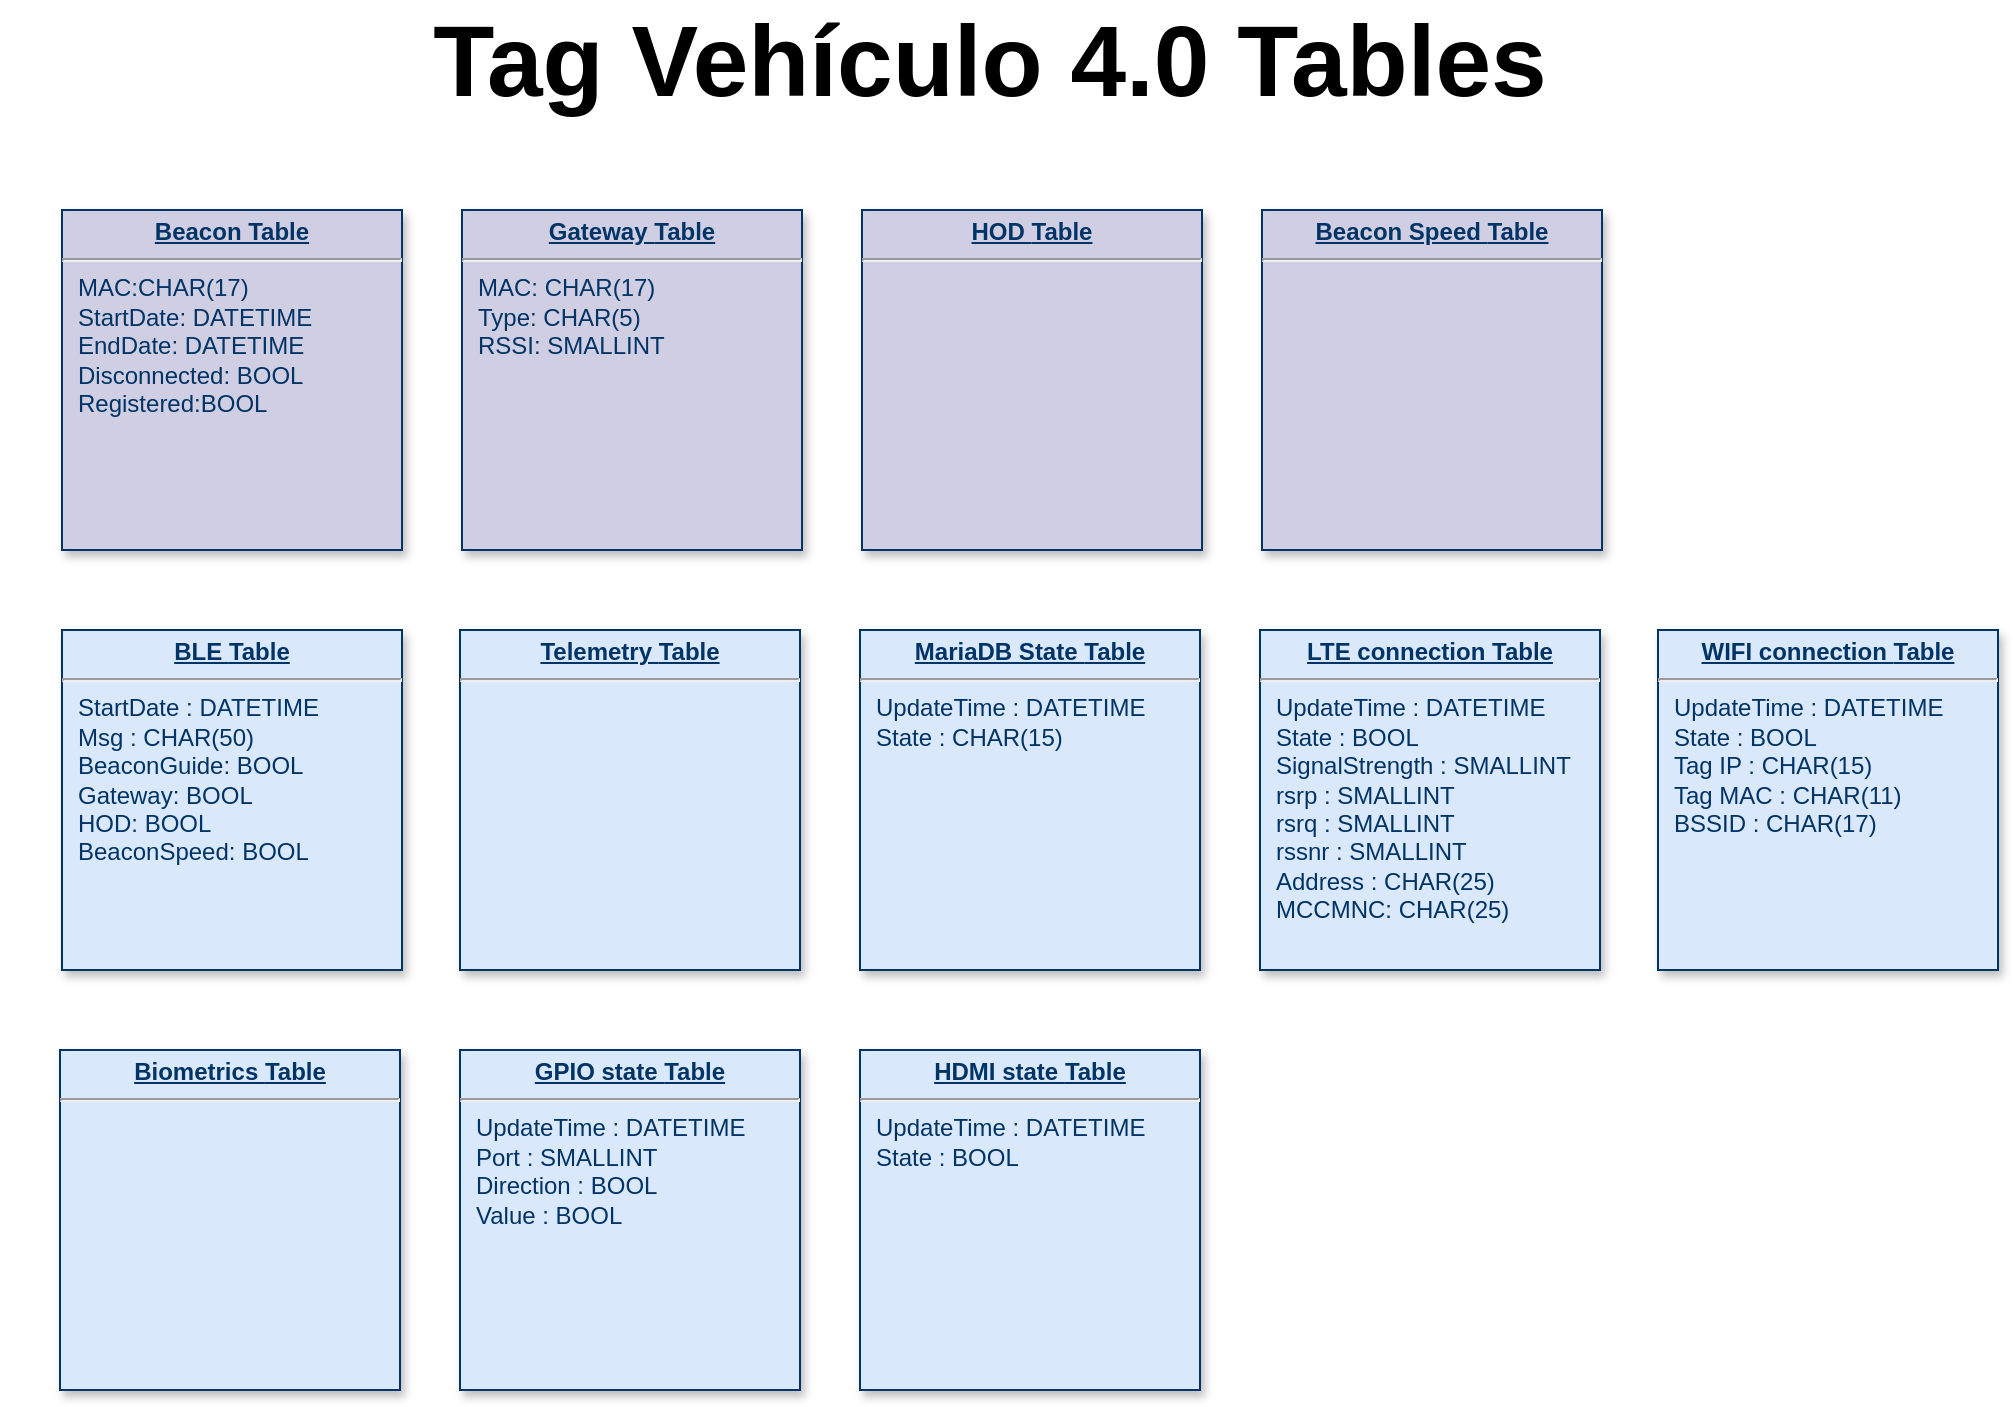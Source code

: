 <mxfile version="24.7.14">
  <diagram name="Page-1" id="efa7a0a1-bf9b-a30e-e6df-94a7791c09e9">
    <mxGraphModel dx="287" dy="694" grid="1" gridSize="10" guides="1" tooltips="1" connect="1" arrows="1" fold="1" page="1" pageScale="1" pageWidth="1169" pageHeight="827" background="none" math="0" shadow="0">
      <root>
        <mxCell id="0" />
        <mxCell id="1" parent="0" />
        <mxCell id="35" value="&lt;p style=&quot;margin: 0px; margin-top: 4px; text-align: center; text-decoration: underline;&quot;&gt;&lt;b&gt;BLE&amp;nbsp;&lt;/b&gt;&lt;b style=&quot;background-color: initial;&quot;&gt;Table&lt;/b&gt;&lt;/p&gt;&lt;hr&gt;&lt;p style=&quot;margin: 0px; margin-left: 8px;&quot;&gt;StartDate : DATETIME&lt;/p&gt;&lt;p style=&quot;margin: 0px; margin-left: 8px;&quot;&gt;Msg : CHAR(50)&lt;/p&gt;&lt;p style=&quot;margin: 0px; margin-left: 8px;&quot;&gt;BeaconGuide: BOOL&lt;/p&gt;&lt;p style=&quot;margin: 0px; margin-left: 8px;&quot;&gt;Gateway: BOOL&lt;/p&gt;&lt;p style=&quot;margin: 0px; margin-left: 8px;&quot;&gt;HOD: BOOL&lt;/p&gt;&lt;p style=&quot;margin: 0px; margin-left: 8px;&quot;&gt;BeaconSpeed: BOOL&lt;/p&gt;" style="verticalAlign=top;align=left;overflow=fill;fontSize=12;fontFamily=Helvetica;html=1;strokeColor=#003366;shadow=1;fillColor=#DAE8FC;fontColor=#003366" parent="1" vertex="1">
          <mxGeometry x="1311" y="378" width="170" height="170" as="geometry" />
        </mxCell>
        <mxCell id="i4oSQRnACETnBW8MNj1o-115" value="&lt;p style=&quot;margin: 0px; margin-top: 4px; text-align: center; text-decoration: underline;&quot;&gt;&lt;b&gt;Beacon Table&lt;/b&gt;&lt;/p&gt;&lt;hr&gt;&lt;p style=&quot;margin: 0px; margin-left: 8px;&quot;&gt;MAC:CHAR(17)&lt;/p&gt;&lt;p style=&quot;margin: 0px; margin-left: 8px;&quot;&gt;StartDate: DATETIME&lt;/p&gt;&lt;p style=&quot;margin: 0px; margin-left: 8px;&quot;&gt;EndDate: DATETIME&lt;/p&gt;&lt;p style=&quot;margin: 0px; margin-left: 8px;&quot;&gt;Disconnected: BOOL&lt;/p&gt;&lt;p style=&quot;margin: 0px; margin-left: 8px;&quot;&gt;Registered:BOOL&lt;/p&gt;" style="verticalAlign=top;align=left;overflow=fill;fontSize=12;fontFamily=Helvetica;html=1;strokeColor=#003366;shadow=1;fillColor=#D0CEE2;fontColor=#003366" parent="1" vertex="1">
          <mxGeometry x="1311" y="168" width="170" height="170" as="geometry" />
        </mxCell>
        <mxCell id="i4oSQRnACETnBW8MNj1o-117" value="&lt;p style=&quot;margin: 0px; margin-top: 4px; text-align: center; text-decoration: underline;&quot;&gt;&lt;b&gt;Gateway&amp;nbsp;&lt;/b&gt;&lt;b style=&quot;background-color: initial;&quot;&gt;Table&lt;/b&gt;&lt;/p&gt;&lt;hr&gt;&lt;p style=&quot;margin: 0px; margin-left: 8px;&quot;&gt;MAC: CHAR(17)&lt;/p&gt;&lt;p style=&quot;margin: 0px; margin-left: 8px;&quot;&gt;Type: CHAR(5)&lt;/p&gt;&lt;p style=&quot;margin: 0px; margin-left: 8px;&quot;&gt;RSSI: SMALLINT&lt;/p&gt;" style="verticalAlign=top;align=left;overflow=fill;fontSize=12;fontFamily=Helvetica;html=1;strokeColor=#003366;shadow=1;fillColor=#D0CEE2;fontColor=#003366" parent="1" vertex="1">
          <mxGeometry x="1511" y="168" width="170" height="170" as="geometry" />
        </mxCell>
        <mxCell id="i4oSQRnACETnBW8MNj1o-118" value="&lt;p style=&quot;margin: 0px; margin-top: 4px; text-align: center; text-decoration: underline;&quot;&gt;&lt;b&gt;HOD&amp;nbsp;&lt;/b&gt;&lt;b style=&quot;background-color: initial;&quot;&gt;Table&lt;/b&gt;&lt;/p&gt;&lt;hr&gt;&lt;p style=&quot;margin: 0px; margin-left: 8px;&quot;&gt;&lt;br&gt;&lt;/p&gt;" style="verticalAlign=top;align=left;overflow=fill;fontSize=12;fontFamily=Helvetica;html=1;strokeColor=#003366;shadow=1;fillColor=#D0CEE2;fontColor=#003366" parent="1" vertex="1">
          <mxGeometry x="1711" y="168" width="170" height="170" as="geometry" />
        </mxCell>
        <mxCell id="i4oSQRnACETnBW8MNj1o-119" value="&lt;p style=&quot;margin: 0px; margin-top: 4px; text-align: center; text-decoration: underline;&quot;&gt;&lt;b&gt;Beacon Speed&amp;nbsp;&lt;/b&gt;&lt;b style=&quot;background-color: initial;&quot;&gt;Table&lt;/b&gt;&lt;/p&gt;&lt;hr&gt;&lt;p style=&quot;margin: 0px; margin-left: 8px;&quot;&gt;&lt;br&gt;&lt;/p&gt;" style="verticalAlign=top;align=left;overflow=fill;fontSize=12;fontFamily=Helvetica;html=1;strokeColor=#003366;shadow=1;fillColor=#D0CEE2;fontColor=#003366" parent="1" vertex="1">
          <mxGeometry x="1911" y="168" width="170" height="170" as="geometry" />
        </mxCell>
        <mxCell id="i4oSQRnACETnBW8MNj1o-122" value="&lt;p style=&quot;margin: 0px; margin-top: 4px; text-align: center; text-decoration: underline;&quot;&gt;&lt;b&gt;GPIO state&amp;nbsp;&lt;/b&gt;&lt;b style=&quot;background-color: initial;&quot;&gt;Table&lt;/b&gt;&lt;/p&gt;&lt;hr&gt;&lt;p style=&quot;margin: 0px; margin-left: 8px;&quot;&gt;UpdateTime : DATETIME&lt;br&gt;&lt;/p&gt;&lt;p style=&quot;margin: 0px; margin-left: 8px;&quot;&gt;Port : SMALLINT&lt;/p&gt;&lt;p style=&quot;margin: 0px; margin-left: 8px;&quot;&gt;Direction : BOOL&lt;/p&gt;&lt;p style=&quot;margin: 0px; margin-left: 8px;&quot;&gt;Value : BOOL&lt;/p&gt;" style="verticalAlign=top;align=left;overflow=fill;fontSize=12;fontFamily=Helvetica;html=1;strokeColor=#003366;shadow=1;fillColor=#DAE8FC;fontColor=#003366" parent="1" vertex="1">
          <mxGeometry x="1510" y="588" width="170" height="170" as="geometry" />
        </mxCell>
        <mxCell id="i4oSQRnACETnBW8MNj1o-123" value="&lt;p style=&quot;margin: 0px; margin-top: 4px; text-align: center; text-decoration: underline;&quot;&gt;&lt;b&gt;HDMI state&amp;nbsp;&lt;/b&gt;&lt;b style=&quot;background-color: initial;&quot;&gt;Table&lt;/b&gt;&lt;/p&gt;&lt;hr&gt;&lt;p style=&quot;margin: 0px 0px 0px 8px;&quot;&gt;UpdateTime : DATETIME&lt;/p&gt;&lt;p style=&quot;margin: 0px 0px 0px 8px;&quot;&gt;State : BOOL&lt;/p&gt;&lt;p style=&quot;margin: 0px 0px 0px 8px;&quot;&gt;&lt;br&gt;&lt;/p&gt;" style="verticalAlign=top;align=left;overflow=fill;fontSize=12;fontFamily=Helvetica;html=1;strokeColor=#003366;shadow=1;fillColor=#DAE8FC;fontColor=#003366" parent="1" vertex="1">
          <mxGeometry x="1710" y="588" width="170" height="170" as="geometry" />
        </mxCell>
        <mxCell id="i4oSQRnACETnBW8MNj1o-124" value="&lt;p style=&quot;margin: 0px; margin-top: 4px; text-align: center; text-decoration: underline;&quot;&gt;&lt;b&gt;Telemetry&amp;nbsp;&lt;/b&gt;&lt;b style=&quot;background-color: initial;&quot;&gt;Table&lt;/b&gt;&lt;/p&gt;&lt;hr&gt;&lt;p style=&quot;margin: 0px; margin-left: 8px;&quot;&gt;&lt;br&gt;&lt;/p&gt;" style="verticalAlign=top;align=left;overflow=fill;fontSize=12;fontFamily=Helvetica;html=1;strokeColor=#003366;shadow=1;fillColor=#DAE8FC;fontColor=#003366" parent="1" vertex="1">
          <mxGeometry x="1510" y="378" width="170" height="170" as="geometry" />
        </mxCell>
        <mxCell id="i4oSQRnACETnBW8MNj1o-125" value="&lt;p style=&quot;margin: 0px; margin-top: 4px; text-align: center; text-decoration: underline;&quot;&gt;&lt;b&gt;LTE connection&amp;nbsp;&lt;/b&gt;&lt;b style=&quot;background-color: initial;&quot;&gt;Table&lt;/b&gt;&lt;/p&gt;&lt;hr&gt;&lt;p style=&quot;margin: 0px; margin-left: 8px;&quot;&gt;UpdateTime : DATETIME&lt;br&gt;&lt;/p&gt;&lt;p style=&quot;margin: 0px; margin-left: 8px;&quot;&gt;State : BOOL&lt;/p&gt;&lt;p style=&quot;margin: 0px; margin-left: 8px;&quot;&gt;SignalStrength : SMALLINT&lt;/p&gt;&lt;p style=&quot;margin: 0px; margin-left: 8px;&quot;&gt;rsrp : SMALLINT&lt;/p&gt;&lt;p style=&quot;margin: 0px; margin-left: 8px;&quot;&gt;rsrq : SMALLINT&lt;/p&gt;&lt;p style=&quot;margin: 0px; margin-left: 8px;&quot;&gt;rssnr : SMALLINT&lt;/p&gt;&lt;p style=&quot;margin: 0px; margin-left: 8px;&quot;&gt;Address : CHAR(25)&amp;nbsp;&lt;/p&gt;&lt;p style=&quot;margin: 0px; margin-left: 8px;&quot;&gt;MCCMNC: CHAR(25)&lt;/p&gt;" style="verticalAlign=top;align=left;overflow=fill;fontSize=12;fontFamily=Helvetica;html=1;strokeColor=#003366;shadow=1;fillColor=#DAE8FC;fontColor=#003366" parent="1" vertex="1">
          <mxGeometry x="1910" y="378" width="170" height="170" as="geometry" />
        </mxCell>
        <mxCell id="i4oSQRnACETnBW8MNj1o-126" value="&lt;p style=&quot;margin: 0px; margin-top: 4px; text-align: center; text-decoration: underline;&quot;&gt;&lt;b&gt;Biometrics&amp;nbsp;&lt;/b&gt;&lt;b style=&quot;background-color: initial;&quot;&gt;Table&lt;/b&gt;&lt;/p&gt;&lt;hr&gt;&lt;p style=&quot;margin: 0px; margin-left: 8px;&quot;&gt;&lt;br&gt;&lt;/p&gt;" style="verticalAlign=top;align=left;overflow=fill;fontSize=12;fontFamily=Helvetica;html=1;strokeColor=#003366;shadow=1;fillColor=#DAE8FC;fontColor=#003366" parent="1" vertex="1">
          <mxGeometry x="1310" y="588" width="170" height="170" as="geometry" />
        </mxCell>
        <mxCell id="i4oSQRnACETnBW8MNj1o-127" value="&lt;p style=&quot;margin: 0px; margin-top: 4px; text-align: center; text-decoration: underline;&quot;&gt;&lt;b&gt;MariaDB State&amp;nbsp;&lt;/b&gt;&lt;b style=&quot;background-color: initial;&quot;&gt;Table&lt;/b&gt;&lt;/p&gt;&lt;hr&gt;&lt;p style=&quot;margin: 0px 0px 0px 8px;&quot;&gt;UpdateTime : DATETIME&lt;/p&gt;&lt;p style=&quot;margin: 0px 0px 0px 8px;&quot;&gt;State : CHAR(15)&lt;/p&gt;&lt;p style=&quot;margin: 0px 0px 0px 8px;&quot;&gt;&lt;br&gt;&lt;/p&gt;" style="verticalAlign=top;align=left;overflow=fill;fontSize=12;fontFamily=Helvetica;html=1;strokeColor=#003366;shadow=1;fillColor=#DAE8FC;fontColor=#003366" parent="1" vertex="1">
          <mxGeometry x="1710" y="378" width="170" height="170" as="geometry" />
        </mxCell>
        <mxCell id="i4oSQRnACETnBW8MNj1o-128" value="&lt;p style=&quot;margin: 0px; margin-top: 4px; text-align: center; text-decoration: underline;&quot;&gt;&lt;b&gt;WIFI connection&amp;nbsp;&lt;/b&gt;&lt;b style=&quot;background-color: initial;&quot;&gt;Table&lt;/b&gt;&lt;/p&gt;&lt;hr&gt;&lt;p style=&quot;margin: 0px; margin-left: 8px;&quot;&gt;UpdateTime : DATETIME&lt;/p&gt;&lt;p style=&quot;margin: 0px; margin-left: 8px;&quot;&gt;State : BOOL&lt;/p&gt;&lt;p style=&quot;margin: 0px; margin-left: 8px;&quot;&gt;Tag IP :&amp;nbsp;&lt;span style=&quot;background-color: initial;&quot;&gt;CHAR(15)&lt;/span&gt;&lt;/p&gt;&lt;p style=&quot;margin: 0px; margin-left: 8px;&quot;&gt;Tag MAC : CHAR(11)&lt;/p&gt;&lt;p style=&quot;margin: 0px; margin-left: 8px;&quot;&gt;BSSID : CHAR(17)&lt;/p&gt;&lt;p style=&quot;margin: 0px; margin-left: 8px;&quot;&gt;&lt;br&gt;&lt;/p&gt;" style="verticalAlign=top;align=left;overflow=fill;fontSize=12;fontFamily=Helvetica;html=1;strokeColor=#003366;shadow=1;fillColor=#DAE8FC;fontColor=#003366;movable=1;resizable=1;rotatable=1;deletable=1;editable=1;locked=0;connectable=1;" parent="1" vertex="1">
          <mxGeometry x="2109" y="378" width="170" height="170" as="geometry" />
        </mxCell>
        <mxCell id="i4oSQRnACETnBW8MNj1o-130" value="Tag Vehículo 4.0 Tables" style="text;html=1;align=center;verticalAlign=middle;whiteSpace=wrap;rounded=0;fontSize=50;fontStyle=1" parent="1" vertex="1">
          <mxGeometry x="1280" y="68" width="990" height="50" as="geometry" />
        </mxCell>
      </root>
    </mxGraphModel>
  </diagram>
</mxfile>
